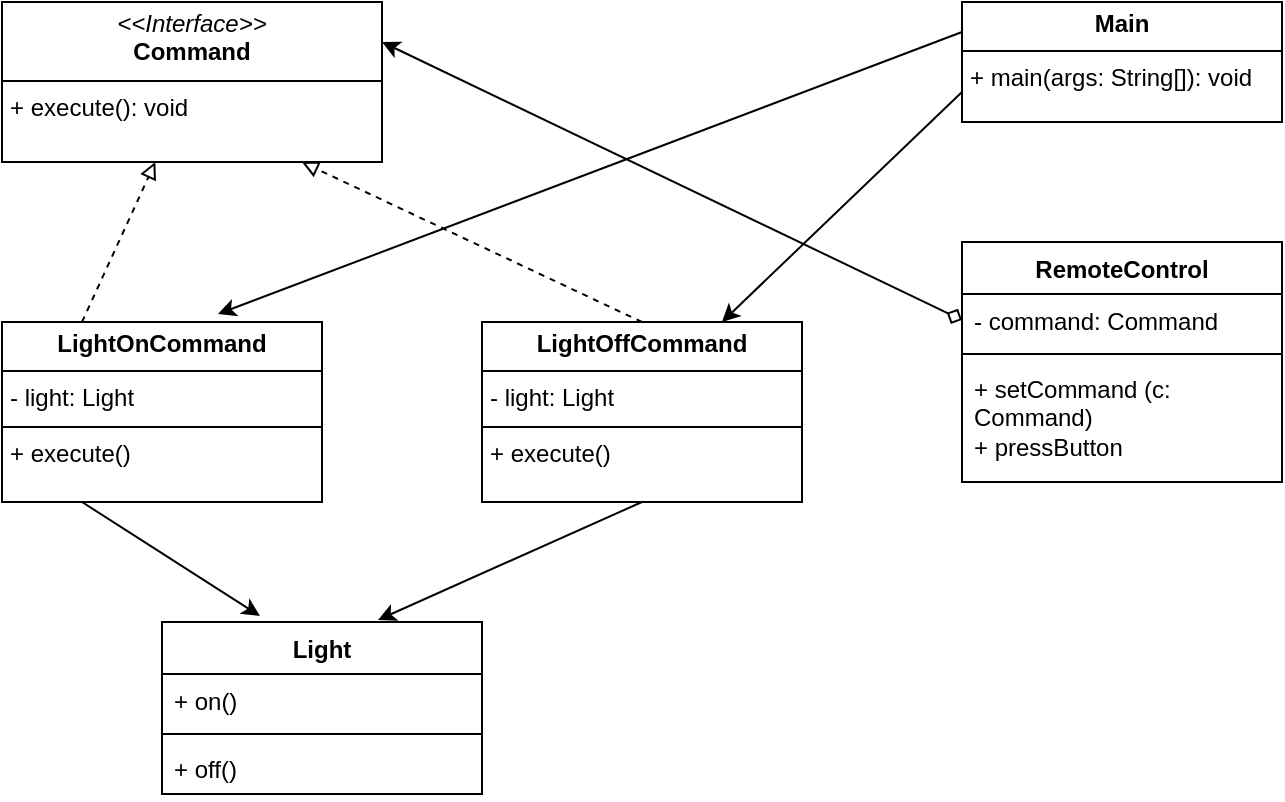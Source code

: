 <mxfile version="24.7.6">
  <diagram name="Сторінка-1" id="g_ciGiuNq8gEda38up3R">
    <mxGraphModel dx="880" dy="468" grid="1" gridSize="10" guides="1" tooltips="1" connect="1" arrows="1" fold="1" page="1" pageScale="1" pageWidth="827" pageHeight="1169" math="0" shadow="0">
      <root>
        <mxCell id="0" />
        <mxCell id="1" parent="0" />
        <mxCell id="r8ur7wfWsJk17g4F5L88-1" value="&lt;p style=&quot;margin:0px;margin-top:4px;text-align:center;&quot;&gt;&lt;i&gt;&amp;lt;&amp;lt;Interface&amp;gt;&amp;gt;&lt;/i&gt;&lt;br&gt;&lt;b&gt;Command&lt;/b&gt;&lt;/p&gt;&lt;hr size=&quot;1&quot; style=&quot;border-style:solid;&quot;&gt;&lt;p style=&quot;margin:0px;margin-left:4px;&quot;&gt;&lt;/p&gt;&lt;p style=&quot;margin:0px;margin-left:4px;&quot;&gt;+ execute(): void&lt;/p&gt;" style="verticalAlign=top;align=left;overflow=fill;html=1;whiteSpace=wrap;" vertex="1" parent="1">
          <mxGeometry x="80" y="40" width="190" height="80" as="geometry" />
        </mxCell>
        <mxCell id="r8ur7wfWsJk17g4F5L88-26" style="edgeStyle=none;rounded=0;orthogonalLoop=1;jettySize=auto;html=1;exitX=0;exitY=0.75;exitDx=0;exitDy=0;entryX=0.75;entryY=0;entryDx=0;entryDy=0;" edge="1" parent="1" source="r8ur7wfWsJk17g4F5L88-6" target="r8ur7wfWsJk17g4F5L88-8">
          <mxGeometry relative="1" as="geometry" />
        </mxCell>
        <mxCell id="r8ur7wfWsJk17g4F5L88-6" value="&lt;p style=&quot;margin:0px;margin-top:4px;text-align:center;&quot;&gt;&lt;b&gt;Main&lt;/b&gt;&lt;/p&gt;&lt;hr size=&quot;1&quot; style=&quot;border-style:solid;&quot;&gt;&lt;p style=&quot;margin:0px;margin-left:4px;&quot;&gt;+ main(args: String[]): void&lt;br&gt;&lt;/p&gt;" style="verticalAlign=top;align=left;overflow=fill;html=1;whiteSpace=wrap;" vertex="1" parent="1">
          <mxGeometry x="560" y="40" width="160" height="60" as="geometry" />
        </mxCell>
        <mxCell id="r8ur7wfWsJk17g4F5L88-10" style="edgeStyle=none;rounded=0;orthogonalLoop=1;jettySize=auto;html=1;exitX=0.25;exitY=0;exitDx=0;exitDy=0;endArrow=block;endFill=0;dashed=1;" edge="1" parent="1" source="r8ur7wfWsJk17g4F5L88-7" target="r8ur7wfWsJk17g4F5L88-1">
          <mxGeometry relative="1" as="geometry" />
        </mxCell>
        <mxCell id="r8ur7wfWsJk17g4F5L88-7" value="&lt;p style=&quot;margin:0px;margin-top:4px;text-align:center;&quot;&gt;&lt;b&gt;LightOnCommand&lt;/b&gt;&lt;/p&gt;&lt;hr size=&quot;1&quot; style=&quot;border-style:solid;&quot;&gt;&lt;p style=&quot;margin:0px;margin-left:4px;&quot;&gt;- light: Light&lt;/p&gt;&lt;hr size=&quot;1&quot; style=&quot;border-style:solid;&quot;&gt;&lt;p style=&quot;margin:0px;margin-left:4px;&quot;&gt;+ execute()&lt;/p&gt;" style="verticalAlign=top;align=left;overflow=fill;html=1;whiteSpace=wrap;" vertex="1" parent="1">
          <mxGeometry x="80" y="200" width="160" height="90" as="geometry" />
        </mxCell>
        <mxCell id="r8ur7wfWsJk17g4F5L88-8" value="&lt;p style=&quot;margin:0px;margin-top:4px;text-align:center;&quot;&gt;&lt;b&gt;LightOffCommand&lt;/b&gt;&lt;/p&gt;&lt;hr size=&quot;1&quot; style=&quot;border-style:solid;&quot;&gt;&lt;p style=&quot;margin:0px;margin-left:4px;&quot;&gt;- light: Light&lt;/p&gt;&lt;hr size=&quot;1&quot; style=&quot;border-style:solid;&quot;&gt;&lt;p style=&quot;margin:0px;margin-left:4px;&quot;&gt;+ execute()&lt;/p&gt;" style="verticalAlign=top;align=left;overflow=fill;html=1;whiteSpace=wrap;" vertex="1" parent="1">
          <mxGeometry x="320" y="200" width="160" height="90" as="geometry" />
        </mxCell>
        <mxCell id="r8ur7wfWsJk17g4F5L88-11" style="edgeStyle=none;rounded=0;orthogonalLoop=1;jettySize=auto;html=1;exitX=0.5;exitY=0;exitDx=0;exitDy=0;entryX=0.789;entryY=1;entryDx=0;entryDy=0;entryPerimeter=0;endArrow=block;endFill=0;dashed=1;" edge="1" parent="1" source="r8ur7wfWsJk17g4F5L88-8" target="r8ur7wfWsJk17g4F5L88-1">
          <mxGeometry relative="1" as="geometry" />
        </mxCell>
        <mxCell id="r8ur7wfWsJk17g4F5L88-12" value="Light" style="swimlane;fontStyle=1;align=center;verticalAlign=top;childLayout=stackLayout;horizontal=1;startSize=26;horizontalStack=0;resizeParent=1;resizeParentMax=0;resizeLast=0;collapsible=1;marginBottom=0;whiteSpace=wrap;html=1;" vertex="1" parent="1">
          <mxGeometry x="160" y="350" width="160" height="86" as="geometry" />
        </mxCell>
        <mxCell id="r8ur7wfWsJk17g4F5L88-13" value="+ on()" style="text;strokeColor=none;fillColor=none;align=left;verticalAlign=top;spacingLeft=4;spacingRight=4;overflow=hidden;rotatable=0;points=[[0,0.5],[1,0.5]];portConstraint=eastwest;whiteSpace=wrap;html=1;" vertex="1" parent="r8ur7wfWsJk17g4F5L88-12">
          <mxGeometry y="26" width="160" height="26" as="geometry" />
        </mxCell>
        <mxCell id="r8ur7wfWsJk17g4F5L88-14" value="" style="line;strokeWidth=1;fillColor=none;align=left;verticalAlign=middle;spacingTop=-1;spacingLeft=3;spacingRight=3;rotatable=0;labelPosition=right;points=[];portConstraint=eastwest;strokeColor=inherit;" vertex="1" parent="r8ur7wfWsJk17g4F5L88-12">
          <mxGeometry y="52" width="160" height="8" as="geometry" />
        </mxCell>
        <mxCell id="r8ur7wfWsJk17g4F5L88-15" value="+ off()" style="text;strokeColor=none;fillColor=none;align=left;verticalAlign=top;spacingLeft=4;spacingRight=4;overflow=hidden;rotatable=0;points=[[0,0.5],[1,0.5]];portConstraint=eastwest;whiteSpace=wrap;html=1;" vertex="1" parent="r8ur7wfWsJk17g4F5L88-12">
          <mxGeometry y="60" width="160" height="26" as="geometry" />
        </mxCell>
        <mxCell id="r8ur7wfWsJk17g4F5L88-16" style="edgeStyle=none;rounded=0;orthogonalLoop=1;jettySize=auto;html=1;exitX=0.25;exitY=1;exitDx=0;exitDy=0;entryX=0.306;entryY=-0.035;entryDx=0;entryDy=0;entryPerimeter=0;" edge="1" parent="1" source="r8ur7wfWsJk17g4F5L88-7" target="r8ur7wfWsJk17g4F5L88-12">
          <mxGeometry relative="1" as="geometry" />
        </mxCell>
        <mxCell id="r8ur7wfWsJk17g4F5L88-17" style="edgeStyle=none;rounded=0;orthogonalLoop=1;jettySize=auto;html=1;exitX=0.5;exitY=1;exitDx=0;exitDy=0;entryX=0.675;entryY=-0.012;entryDx=0;entryDy=0;entryPerimeter=0;" edge="1" parent="1" source="r8ur7wfWsJk17g4F5L88-8" target="r8ur7wfWsJk17g4F5L88-12">
          <mxGeometry relative="1" as="geometry" />
        </mxCell>
        <mxCell id="r8ur7wfWsJk17g4F5L88-18" value="RemoteControl" style="swimlane;fontStyle=1;align=center;verticalAlign=top;childLayout=stackLayout;horizontal=1;startSize=26;horizontalStack=0;resizeParent=1;resizeParentMax=0;resizeLast=0;collapsible=1;marginBottom=0;whiteSpace=wrap;html=1;" vertex="1" parent="1">
          <mxGeometry x="560" y="160" width="160" height="120" as="geometry" />
        </mxCell>
        <mxCell id="r8ur7wfWsJk17g4F5L88-19" value="- command: Command" style="text;strokeColor=none;fillColor=none;align=left;verticalAlign=top;spacingLeft=4;spacingRight=4;overflow=hidden;rotatable=0;points=[[0,0.5],[1,0.5]];portConstraint=eastwest;whiteSpace=wrap;html=1;" vertex="1" parent="r8ur7wfWsJk17g4F5L88-18">
          <mxGeometry y="26" width="160" height="26" as="geometry" />
        </mxCell>
        <mxCell id="r8ur7wfWsJk17g4F5L88-20" value="" style="line;strokeWidth=1;fillColor=none;align=left;verticalAlign=middle;spacingTop=-1;spacingLeft=3;spacingRight=3;rotatable=0;labelPosition=right;points=[];portConstraint=eastwest;strokeColor=inherit;" vertex="1" parent="r8ur7wfWsJk17g4F5L88-18">
          <mxGeometry y="52" width="160" height="8" as="geometry" />
        </mxCell>
        <mxCell id="r8ur7wfWsJk17g4F5L88-21" value="+ setCommand (c: Command)&lt;div&gt;+ pressButton&lt;/div&gt;" style="text;strokeColor=none;fillColor=none;align=left;verticalAlign=top;spacingLeft=4;spacingRight=4;overflow=hidden;rotatable=0;points=[[0,0.5],[1,0.5]];portConstraint=eastwest;whiteSpace=wrap;html=1;" vertex="1" parent="r8ur7wfWsJk17g4F5L88-18">
          <mxGeometry y="60" width="160" height="60" as="geometry" />
        </mxCell>
        <mxCell id="r8ur7wfWsJk17g4F5L88-24" style="edgeStyle=none;rounded=0;orthogonalLoop=1;jettySize=auto;html=1;exitX=0;exitY=0.5;exitDx=0;exitDy=0;entryX=1;entryY=0.25;entryDx=0;entryDy=0;startArrow=diamond;startFill=0;" edge="1" parent="1" source="r8ur7wfWsJk17g4F5L88-19" target="r8ur7wfWsJk17g4F5L88-1">
          <mxGeometry relative="1" as="geometry" />
        </mxCell>
        <mxCell id="r8ur7wfWsJk17g4F5L88-25" style="edgeStyle=none;rounded=0;orthogonalLoop=1;jettySize=auto;html=1;exitX=0;exitY=0.25;exitDx=0;exitDy=0;entryX=0.675;entryY=-0.044;entryDx=0;entryDy=0;entryPerimeter=0;" edge="1" parent="1" source="r8ur7wfWsJk17g4F5L88-6" target="r8ur7wfWsJk17g4F5L88-7">
          <mxGeometry relative="1" as="geometry" />
        </mxCell>
      </root>
    </mxGraphModel>
  </diagram>
</mxfile>
